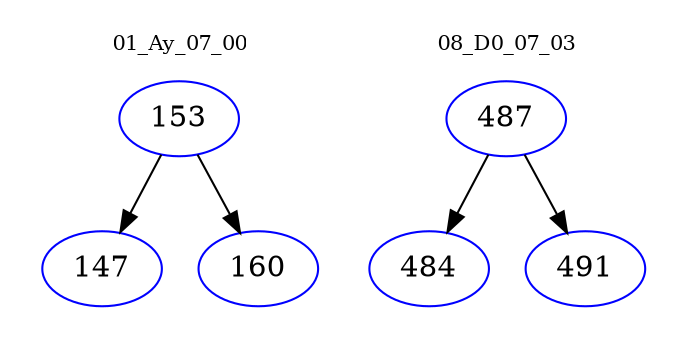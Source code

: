 digraph{
subgraph cluster_0 {
color = white
label = "01_Ay_07_00";
fontsize=10;
T0_153 [label="153", color="blue"]
T0_153 -> T0_147 [color="black"]
T0_147 [label="147", color="blue"]
T0_153 -> T0_160 [color="black"]
T0_160 [label="160", color="blue"]
}
subgraph cluster_1 {
color = white
label = "08_D0_07_03";
fontsize=10;
T1_487 [label="487", color="blue"]
T1_487 -> T1_484 [color="black"]
T1_484 [label="484", color="blue"]
T1_487 -> T1_491 [color="black"]
T1_491 [label="491", color="blue"]
}
}

